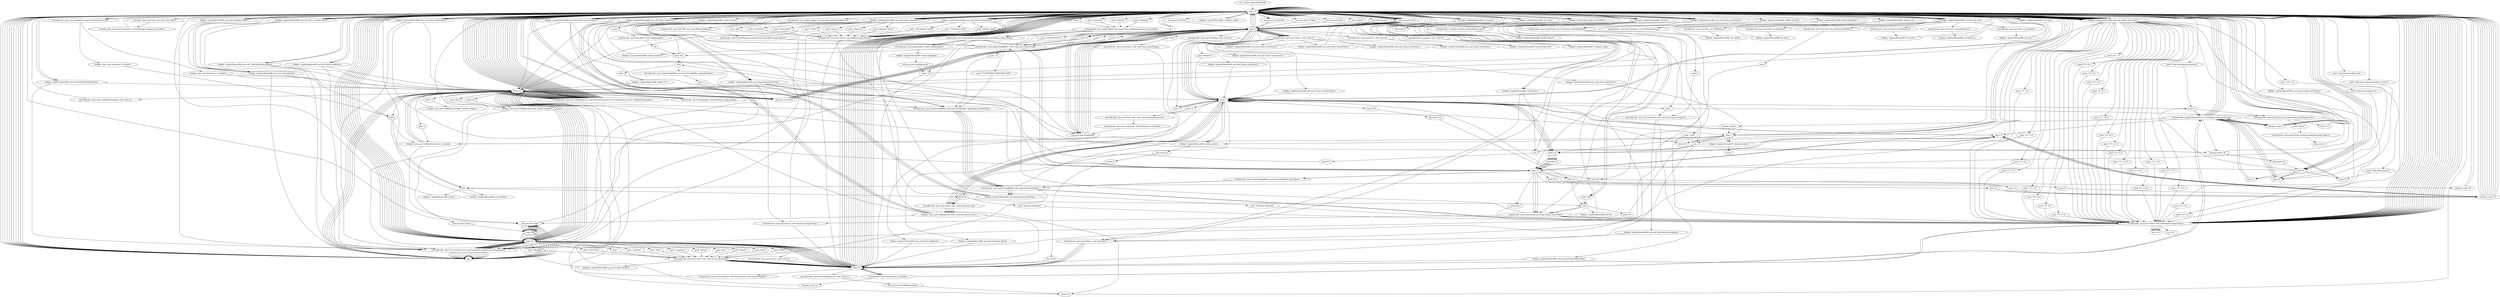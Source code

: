 digraph "" {
    "r0 := @this: JupiterMoons089"
    "load.r r0"
    "r0 := @this: JupiterMoons089"->"load.r r0";
    "staticget <java.awt.Color: java.awt.Color white>"
    "load.r r0"->"staticget <java.awt.Color: java.awt.Color white>";
    "virtualinvoke <java.awt.Component: void setBackground(java.awt.Color)>"
    "staticget <java.awt.Color: java.awt.Color white>"->"virtualinvoke <java.awt.Component: void setBackground(java.awt.Color)>";
    "virtualinvoke <java.awt.Component: void setBackground(java.awt.Color)>"->"load.r r0";
    "new java.awt.Font"
    "load.r r0"->"new java.awt.Font";
    "dup1.r"
    "new java.awt.Font"->"dup1.r";
    "push \"Helvetica\""
    "dup1.r"->"push \"Helvetica\"";
    "push 0"
    "push \"Helvetica\""->"push 0";
    "push 11"
    "push 0"->"push 11";
    "specialinvoke <java.awt.Font: void <init>(java.lang.String,int,int)>"
    "push 11"->"specialinvoke <java.awt.Font: void <init>(java.lang.String,int,int)>";
    "virtualinvoke <java.awt.Container: void setFont(java.awt.Font)>"
    "specialinvoke <java.awt.Font: void <init>(java.lang.String,int,int)>"->"virtualinvoke <java.awt.Container: void setFont(java.awt.Font)>";
    "new java.lang.StringBuffer"
    "virtualinvoke <java.awt.Container: void setFont(java.awt.Font)>"->"new java.lang.StringBuffer";
    "new java.lang.StringBuffer"->"dup1.r";
    "dup1.r"->"load.r r0";
    "virtualinvoke <java.applet.Applet: java.net.URL getDocumentBase()>"
    "load.r r0"->"virtualinvoke <java.applet.Applet: java.net.URL getDocumentBase()>";
    "virtualinvoke <java.net.URL: java.lang.String toString()>"
    "virtualinvoke <java.applet.Applet: java.net.URL getDocumentBase()>"->"virtualinvoke <java.net.URL: java.lang.String toString()>";
    "staticinvoke <java.lang.String: java.lang.String valueOf(java.lang.Object)>"
    "virtualinvoke <java.net.URL: java.lang.String toString()>"->"staticinvoke <java.lang.String: java.lang.String valueOf(java.lang.Object)>";
    "specialinvoke <java.lang.StringBuffer: void <init>(java.lang.String)>"
    "staticinvoke <java.lang.String: java.lang.String valueOf(java.lang.Object)>"->"specialinvoke <java.lang.StringBuffer: void <init>(java.lang.String)>";
    "push \"1234567890123456789012345\""
    "specialinvoke <java.lang.StringBuffer: void <init>(java.lang.String)>"->"push \"1234567890123456789012345\"";
    "virtualinvoke <java.lang.StringBuffer: java.lang.StringBuffer append(java.lang.String)>"
    "push \"1234567890123456789012345\""->"virtualinvoke <java.lang.StringBuffer: java.lang.StringBuffer append(java.lang.String)>";
    "virtualinvoke <java.lang.StringBuffer: java.lang.String toString()>"
    "virtualinvoke <java.lang.StringBuffer: java.lang.StringBuffer append(java.lang.String)>"->"virtualinvoke <java.lang.StringBuffer: java.lang.String toString()>";
    "virtualinvoke <java.lang.StringBuffer: java.lang.String toString()>"->"push 0";
    "push 27"
    "push 0"->"push 27";
    "virtualinvoke <java.lang.String: java.lang.String substring(int,int)>"
    "push 27"->"virtualinvoke <java.lang.String: java.lang.String substring(int,int)>";
    "store.r r2"
    "virtualinvoke <java.lang.String: java.lang.String substring(int,int)>"->"store.r r2";
    "store.r r2"->"load.r r0";
    "load.r r0"->"load.r r0";
    "push \"latitude\""
    "load.r r0"->"push \"latitude\"";
    "virtualinvoke <java.applet.Applet: java.lang.String getParameter(java.lang.String)>"
    "push \"latitude\""->"virtualinvoke <java.applet.Applet: java.lang.String getParameter(java.lang.String)>";
    "staticinvoke <java.lang.Double: java.lang.Double valueOf(java.lang.String)>"
    "virtualinvoke <java.applet.Applet: java.lang.String getParameter(java.lang.String)>"->"staticinvoke <java.lang.Double: java.lang.Double valueOf(java.lang.String)>";
    "virtualinvoke <java.lang.Double: double doubleValue()>"
    "staticinvoke <java.lang.Double: java.lang.Double valueOf(java.lang.String)>"->"virtualinvoke <java.lang.Double: double doubleValue()>";
    "fieldput <JupiterMoons089: double latitude>"
    "virtualinvoke <java.lang.Double: double doubleValue()>"->"fieldput <JupiterMoons089: double latitude>";
    "fieldput <JupiterMoons089: double latitude>"->"load.r r0";
    "load.r r0"->"load.r r0";
    "push \"longitude\""
    "load.r r0"->"push \"longitude\"";
    "push \"longitude\""->"virtualinvoke <java.applet.Applet: java.lang.String getParameter(java.lang.String)>";
    "virtualinvoke <java.applet.Applet: java.lang.String getParameter(java.lang.String)>"->"staticinvoke <java.lang.Double: java.lang.Double valueOf(java.lang.String)>";
    "staticinvoke <java.lang.Double: java.lang.Double valueOf(java.lang.String)>"->"virtualinvoke <java.lang.Double: double doubleValue()>";
    "fieldput <JupiterMoons089: double longitude>"
    "virtualinvoke <java.lang.Double: double doubleValue()>"->"fieldput <JupiterMoons089: double longitude>";
    "new java.awt.GridBagLayout"
    "fieldput <JupiterMoons089: double longitude>"->"new java.awt.GridBagLayout";
    "store.r r8"
    "new java.awt.GridBagLayout"->"store.r r8";
    "load.r r8"
    "store.r r8"->"load.r r8";
    "specialinvoke <java.awt.GridBagLayout: void <init>()>"
    "load.r r8"->"specialinvoke <java.awt.GridBagLayout: void <init>()>";
    "new java.awt.GridBagConstraints"
    "specialinvoke <java.awt.GridBagLayout: void <init>()>"->"new java.awt.GridBagConstraints";
    "store.r r9"
    "new java.awt.GridBagConstraints"->"store.r r9";
    "load.r r9"
    "store.r r9"->"load.r r9";
    "specialinvoke <java.awt.GridBagConstraints: void <init>()>"
    "load.r r9"->"specialinvoke <java.awt.GridBagConstraints: void <init>()>";
    "specialinvoke <java.awt.GridBagConstraints: void <init>()>"->"load.r r0";
    "load.r r0"->"load.r r8";
    "virtualinvoke <java.awt.Container: void setLayout(java.awt.LayoutManager)>"
    "load.r r8"->"virtualinvoke <java.awt.Container: void setLayout(java.awt.LayoutManager)>";
    "virtualinvoke <java.awt.Container: void setLayout(java.awt.LayoutManager)>"->"load.r r9";
    "new java.awt.Insets"
    "load.r r9"->"new java.awt.Insets";
    "new java.awt.Insets"->"dup1.r";
    "push 5"
    "dup1.r"->"push 5";
    "push 5"->"push 0";
    "push 0"->"push 0";
    "push 0"->"push 0";
    "specialinvoke <java.awt.Insets: void <init>(int,int,int,int)>"
    "push 0"->"specialinvoke <java.awt.Insets: void <init>(int,int,int,int)>";
    "fieldput <java.awt.GridBagConstraints: java.awt.Insets insets>"
    "specialinvoke <java.awt.Insets: void <init>(int,int,int,int)>"->"fieldput <java.awt.GridBagConstraints: java.awt.Insets insets>";
    "fieldput <java.awt.GridBagConstraints: java.awt.Insets insets>"->"load.r r9";
    "push 1.0"
    "load.r r9"->"push 1.0";
    "fieldput <java.awt.GridBagConstraints: double weightx>"
    "push 1.0"->"fieldput <java.awt.GridBagConstraints: double weightx>";
    "fieldput <java.awt.GridBagConstraints: double weightx>"->"load.r r9";
    "push 0.0"
    "load.r r9"->"push 0.0";
    "fieldput <java.awt.GridBagConstraints: double weighty>"
    "push 0.0"->"fieldput <java.awt.GridBagConstraints: double weighty>";
    "fieldput <java.awt.GridBagConstraints: double weighty>"->"load.r r0";
    "load.r r0"->"load.r r0";
    "virtualinvoke <java.awt.Component: java.awt.Dimension size()>"
    "load.r r0"->"virtualinvoke <java.awt.Component: java.awt.Dimension size()>";
    "fieldget <java.awt.Dimension: int width>"
    "virtualinvoke <java.awt.Component: java.awt.Dimension size()>"->"fieldget <java.awt.Dimension: int width>";
    "push 2"
    "fieldget <java.awt.Dimension: int width>"->"push 2";
    "div.i"
    "push 2"->"div.i";
    "fieldput <JupiterMoons089: int x0>"
    "div.i"->"fieldput <JupiterMoons089: int x0>";
    "fieldput <JupiterMoons089: int x0>"->"load.r r0";
    "load.r r0"->"load.r r0";
    "load.r r0"->"virtualinvoke <java.awt.Component: java.awt.Dimension size()>";
    "fieldget <java.awt.Dimension: int height>"
    "virtualinvoke <java.awt.Component: java.awt.Dimension size()>"->"fieldget <java.awt.Dimension: int height>";
    "fieldget <java.awt.Dimension: int height>"->"push 2";
    "push 2"->"div.i";
    "push 20"
    "div.i"->"push 20";
    "add.i"
    "push 20"->"add.i";
    "fieldput <JupiterMoons089: int y0>"
    "add.i"->"fieldput <JupiterMoons089: int y0>";
    "fieldput <JupiterMoons089: int y0>"->"load.r r0";
    "new compute"
    "load.r r0"->"new compute";
    "new compute"->"dup1.r";
    "specialinvoke <compute: void <init>()>"
    "dup1.r"->"specialinvoke <compute: void <init>()>";
    "fieldput <JupiterMoons089: compute comp>"
    "specialinvoke <compute: void <init>()>"->"fieldput <JupiterMoons089: compute comp>";
    "fieldput <JupiterMoons089: compute comp>"->"load.r r0";
    "new java.util.Date"
    "load.r r0"->"new java.util.Date";
    "new java.util.Date"->"dup1.r";
    "specialinvoke <java.util.Date: void <init>()>"
    "dup1.r"->"specialinvoke <java.util.Date: void <init>()>";
    "fieldput <JupiterMoons089: java.util.Date dat>"
    "specialinvoke <java.util.Date: void <init>()>"->"fieldput <JupiterMoons089: java.util.Date dat>";
    "fieldput <JupiterMoons089: java.util.Date dat>"->"load.r r0";
    "load.r r0"->"load.r r0";
    "fieldget <JupiterMoons089: java.util.Date dat>"
    "load.r r0"->"fieldget <JupiterMoons089: java.util.Date dat>";
    "virtualinvoke <java.util.Date: int getMinutes()>"
    "fieldget <JupiterMoons089: java.util.Date dat>"->"virtualinvoke <java.util.Date: int getMinutes()>";
    "fieldput <JupiterMoons089: int minutes>"
    "virtualinvoke <java.util.Date: int getMinutes()>"->"fieldput <JupiterMoons089: int minutes>";
    "fieldput <JupiterMoons089: int minutes>"->"load.r r0";
    "load.r r0"->"load.r r0";
    "load.r r0"->"fieldget <JupiterMoons089: java.util.Date dat>";
    "virtualinvoke <java.util.Date: int getDate()>"
    "fieldget <JupiterMoons089: java.util.Date dat>"->"virtualinvoke <java.util.Date: int getDate()>";
    "fieldput <JupiterMoons089: int date>"
    "virtualinvoke <java.util.Date: int getDate()>"->"fieldput <JupiterMoons089: int date>";
    "fieldput <JupiterMoons089: int date>"->"load.r r0";
    "load.r r0"->"load.r r0";
    "load.r r0"->"fieldget <JupiterMoons089: java.util.Date dat>";
    "virtualinvoke <java.util.Date: int getMonth()>"
    "fieldget <JupiterMoons089: java.util.Date dat>"->"virtualinvoke <java.util.Date: int getMonth()>";
    "fieldput <JupiterMoons089: int month>"
    "virtualinvoke <java.util.Date: int getMonth()>"->"fieldput <JupiterMoons089: int month>";
    "fieldput <JupiterMoons089: int month>"->"load.r r0";
    "load.r r0"->"load.r r0";
    "load.r r0"->"fieldget <JupiterMoons089: java.util.Date dat>";
    "virtualinvoke <java.util.Date: int getYear()>"
    "fieldget <JupiterMoons089: java.util.Date dat>"->"virtualinvoke <java.util.Date: int getYear()>";
    "fieldput <JupiterMoons089: int year>"
    "virtualinvoke <java.util.Date: int getYear()>"->"fieldput <JupiterMoons089: int year>";
    "fieldput <JupiterMoons089: int year>"->"load.r r0";
    "load.r r0"->"load.r r0";
    "load.r r0"->"fieldget <JupiterMoons089: java.util.Date dat>";
    "virtualinvoke <java.util.Date: int getHours()>"
    "fieldget <JupiterMoons089: java.util.Date dat>"->"virtualinvoke <java.util.Date: int getHours()>";
    "fieldput <JupiterMoons089: int hours>"
    "virtualinvoke <java.util.Date: int getHours()>"->"fieldput <JupiterMoons089: int hours>";
    "fieldput <JupiterMoons089: int hours>"->"load.r r0";
    "load.r r0"->"load.r r0";
    "load.r r0"->"fieldget <JupiterMoons089: java.util.Date dat>";
    "virtualinvoke <java.util.Date: int getTimezoneOffset()>"
    "fieldget <JupiterMoons089: java.util.Date dat>"->"virtualinvoke <java.util.Date: int getTimezoneOffset()>";
    "neg.i"
    "virtualinvoke <java.util.Date: int getTimezoneOffset()>"->"neg.i";
    "push 60"
    "neg.i"->"push 60";
    "push 60"->"div.i";
    "fieldput <JupiterMoons089: int locOffset>"
    "div.i"->"fieldput <JupiterMoons089: int locOffset>";
    "fieldput <JupiterMoons089: int locOffset>"->"load.r r0";
    "load.r r0"->"new java.lang.StringBuffer";
    "new java.lang.StringBuffer"->"dup1.r";
    "dup1.r"->"load.r r0";
    "fieldget <JupiterMoons089: int locOffset>"
    "load.r r0"->"fieldget <JupiterMoons089: int locOffset>";
    "staticinvoke <java.lang.String: java.lang.String valueOf(int)>"
    "fieldget <JupiterMoons089: int locOffset>"->"staticinvoke <java.lang.String: java.lang.String valueOf(int)>";
    "staticinvoke <java.lang.String: java.lang.String valueOf(int)>"->"specialinvoke <java.lang.StringBuffer: void <init>(java.lang.String)>";
    "push \" h\""
    "specialinvoke <java.lang.StringBuffer: void <init>(java.lang.String)>"->"push \" h\"";
    "push \" h\""->"virtualinvoke <java.lang.StringBuffer: java.lang.StringBuffer append(java.lang.String)>";
    "virtualinvoke <java.lang.StringBuffer: java.lang.StringBuffer append(java.lang.String)>"->"virtualinvoke <java.lang.StringBuffer: java.lang.String toString()>";
    "fieldput <JupiterMoons089: java.lang.String timeString>"
    "virtualinvoke <java.lang.StringBuffer: java.lang.String toString()>"->"fieldput <JupiterMoons089: java.lang.String timeString>";
    "fieldput <JupiterMoons089: java.lang.String timeString>"->"load.r r0";
    "load.r r0"->"fieldget <JupiterMoons089: int locOffset>";
    "ifle load.r r0"
    "fieldget <JupiterMoons089: int locOffset>"->"ifle load.r r0";
    "ifle load.r r0"->"load.r r0";
    "load.r r0"->"new java.lang.StringBuffer";
    "new java.lang.StringBuffer"->"dup1.r";
    "push \"+\""
    "dup1.r"->"push \"+\"";
    "push \"+\""->"specialinvoke <java.lang.StringBuffer: void <init>(java.lang.String)>";
    "specialinvoke <java.lang.StringBuffer: void <init>(java.lang.String)>"->"load.r r0";
    "fieldget <JupiterMoons089: java.lang.String timeString>"
    "load.r r0"->"fieldget <JupiterMoons089: java.lang.String timeString>";
    "fieldget <JupiterMoons089: java.lang.String timeString>"->"virtualinvoke <java.lang.StringBuffer: java.lang.StringBuffer append(java.lang.String)>";
    "virtualinvoke <java.lang.StringBuffer: java.lang.StringBuffer append(java.lang.String)>"->"virtualinvoke <java.lang.StringBuffer: java.lang.String toString()>";
    "virtualinvoke <java.lang.StringBuffer: java.lang.String toString()>"->"fieldput <JupiterMoons089: java.lang.String timeString>";
    "fieldput <JupiterMoons089: java.lang.String timeString>"->"load.r r0";
    "load.r r0"->"new java.lang.StringBuffer";
    "new java.lang.StringBuffer"->"dup1.r";
    "push \"UT \""
    "dup1.r"->"push \"UT \"";
    "push \"UT \""->"specialinvoke <java.lang.StringBuffer: void <init>(java.lang.String)>";
    "specialinvoke <java.lang.StringBuffer: void <init>(java.lang.String)>"->"load.r r0";
    "load.r r0"->"fieldget <JupiterMoons089: java.lang.String timeString>";
    "fieldget <JupiterMoons089: java.lang.String timeString>"->"virtualinvoke <java.lang.StringBuffer: java.lang.StringBuffer append(java.lang.String)>";
    "virtualinvoke <java.lang.StringBuffer: java.lang.StringBuffer append(java.lang.String)>"->"virtualinvoke <java.lang.StringBuffer: java.lang.String toString()>";
    "virtualinvoke <java.lang.StringBuffer: java.lang.String toString()>"->"fieldput <JupiterMoons089: java.lang.String timeString>";
    "fieldput <JupiterMoons089: java.lang.String timeString>"->"load.r r0";
    "load.r r0"->"load.r r0";
    "fieldget <JupiterMoons089: int hours>"
    "load.r r0"->"fieldget <JupiterMoons089: int hours>";
    "fieldget <JupiterMoons089: int hours>"->"load.r r0";
    "load.r r0"->"fieldget <JupiterMoons089: int locOffset>";
    "sub.i"
    "fieldget <JupiterMoons089: int locOffset>"->"sub.i";
    "i2d"
    "sub.i"->"i2d";
    "i2d"->"load.r r0";
    "fieldget <JupiterMoons089: int minutes>"
    "load.r r0"->"fieldget <JupiterMoons089: int minutes>";
    "fieldget <JupiterMoons089: int minutes>"->"i2d";
    "push 60.0"
    "i2d"->"push 60.0";
    "div.d"
    "push 60.0"->"div.d";
    "add.d"
    "div.d"->"add.d";
    "fieldput <JupiterMoons089: double UT>"
    "add.d"->"fieldput <JupiterMoons089: double UT>";
    "fieldput <JupiterMoons089: double UT>"->"load.r r9";
    "load.r r9"->"push 0";
    "fieldput <java.awt.GridBagConstraints: int gridy>"
    "push 0"->"fieldput <java.awt.GridBagConstraints: int gridy>";
    "new java.awt.Label"
    "fieldput <java.awt.GridBagConstraints: int gridy>"->"new java.awt.Label";
    "store.r i0"
    "new java.awt.Label"->"store.r i0";
    "load.r i0"
    "store.r i0"->"load.r i0";
    "push \"View\""
    "load.r i0"->"push \"View\"";
    "specialinvoke <java.awt.Label: void <init>(java.lang.String)>"
    "push \"View\""->"specialinvoke <java.awt.Label: void <init>(java.lang.String)>";
    "specialinvoke <java.awt.Label: void <init>(java.lang.String)>"->"load.r r8";
    "load.r r8"->"load.r i0";
    "load.r i0"->"load.r r9";
    "virtualinvoke <java.awt.GridBagLayout: void setConstraints(java.awt.Component,java.awt.GridBagConstraints)>"
    "load.r r9"->"virtualinvoke <java.awt.GridBagLayout: void setConstraints(java.awt.Component,java.awt.GridBagConstraints)>";
    "virtualinvoke <java.awt.GridBagLayout: void setConstraints(java.awt.Component,java.awt.GridBagConstraints)>"->"load.r r0";
    "load.r r0"->"load.r i0";
    "virtualinvoke <java.awt.Container: java.awt.Component add(java.awt.Component)>"
    "load.r i0"->"virtualinvoke <java.awt.Container: java.awt.Component add(java.awt.Component)>";
    "pop"
    "virtualinvoke <java.awt.Container: java.awt.Component add(java.awt.Component)>"->"pop";
    "pop"->"new java.awt.Label";
    "new java.awt.Label"->"store.r i0";
    "store.r i0"->"load.r i0";
    "push \"Details\""
    "load.r i0"->"push \"Details\"";
    "push \"Details\""->"specialinvoke <java.awt.Label: void <init>(java.lang.String)>";
    "specialinvoke <java.awt.Label: void <init>(java.lang.String)>"->"load.r r8";
    "load.r r8"->"load.r i0";
    "load.r i0"->"load.r r9";
    "load.r r9"->"virtualinvoke <java.awt.GridBagLayout: void setConstraints(java.awt.Component,java.awt.GridBagConstraints)>";
    "virtualinvoke <java.awt.GridBagLayout: void setConstraints(java.awt.Component,java.awt.GridBagConstraints)>"->"load.r r0";
    "load.r r0"->"load.r i0";
    "load.r i0"->"virtualinvoke <java.awt.Container: java.awt.Component add(java.awt.Component)>";
    "virtualinvoke <java.awt.Container: java.awt.Component add(java.awt.Component)>"->"pop";
    "pop"->"new java.awt.Label";
    "new java.awt.Label"->"store.r i0";
    "store.r i0"->"load.r i0";
    "push \"Year\""
    "load.r i0"->"push \"Year\"";
    "push \"Year\""->"specialinvoke <java.awt.Label: void <init>(java.lang.String)>";
    "specialinvoke <java.awt.Label: void <init>(java.lang.String)>"->"load.r r8";
    "load.r r8"->"load.r i0";
    "load.r i0"->"load.r r9";
    "load.r r9"->"virtualinvoke <java.awt.GridBagLayout: void setConstraints(java.awt.Component,java.awt.GridBagConstraints)>";
    "virtualinvoke <java.awt.GridBagLayout: void setConstraints(java.awt.Component,java.awt.GridBagConstraints)>"->"load.r r0";
    "load.r r0"->"load.r i0";
    "load.r i0"->"virtualinvoke <java.awt.Container: java.awt.Component add(java.awt.Component)>";
    "virtualinvoke <java.awt.Container: java.awt.Component add(java.awt.Component)>"->"pop";
    "pop"->"new java.awt.Label";
    "new java.awt.Label"->"store.r i0";
    "store.r i0"->"load.r i0";
    "push \"Month\""
    "load.r i0"->"push \"Month\"";
    "push \"Month\""->"specialinvoke <java.awt.Label: void <init>(java.lang.String)>";
    "specialinvoke <java.awt.Label: void <init>(java.lang.String)>"->"load.r r8";
    "load.r r8"->"load.r i0";
    "load.r i0"->"load.r r9";
    "load.r r9"->"virtualinvoke <java.awt.GridBagLayout: void setConstraints(java.awt.Component,java.awt.GridBagConstraints)>";
    "virtualinvoke <java.awt.GridBagLayout: void setConstraints(java.awt.Component,java.awt.GridBagConstraints)>"->"load.r r0";
    "load.r r0"->"load.r i0";
    "load.r i0"->"virtualinvoke <java.awt.Container: java.awt.Component add(java.awt.Component)>";
    "virtualinvoke <java.awt.Container: java.awt.Component add(java.awt.Component)>"->"pop";
    "pop"->"new java.awt.Label";
    "new java.awt.Label"->"store.r i0";
    "store.r i0"->"load.r i0";
    "push \"Date\""
    "load.r i0"->"push \"Date\"";
    "push \"Date\""->"specialinvoke <java.awt.Label: void <init>(java.lang.String)>";
    "specialinvoke <java.awt.Label: void <init>(java.lang.String)>"->"load.r r8";
    "load.r r8"->"load.r i0";
    "load.r i0"->"load.r r9";
    "load.r r9"->"virtualinvoke <java.awt.GridBagLayout: void setConstraints(java.awt.Component,java.awt.GridBagConstraints)>";
    "virtualinvoke <java.awt.GridBagLayout: void setConstraints(java.awt.Component,java.awt.GridBagConstraints)>"->"load.r r0";
    "load.r r0"->"load.r i0";
    "load.r i0"->"virtualinvoke <java.awt.Container: java.awt.Component add(java.awt.Component)>";
    "virtualinvoke <java.awt.Container: java.awt.Component add(java.awt.Component)>"->"pop";
    "pop"->"new java.awt.Label";
    "new java.awt.Label"->"store.r i0";
    "store.r i0"->"load.r i0";
    "push \"Hours\""
    "load.r i0"->"push \"Hours\"";
    "push \"Hours\""->"specialinvoke <java.awt.Label: void <init>(java.lang.String)>";
    "specialinvoke <java.awt.Label: void <init>(java.lang.String)>"->"load.r r8";
    "load.r r8"->"load.r i0";
    "load.r i0"->"load.r r9";
    "load.r r9"->"virtualinvoke <java.awt.GridBagLayout: void setConstraints(java.awt.Component,java.awt.GridBagConstraints)>";
    "virtualinvoke <java.awt.GridBagLayout: void setConstraints(java.awt.Component,java.awt.GridBagConstraints)>"->"load.r r0";
    "load.r r0"->"load.r i0";
    "load.r i0"->"virtualinvoke <java.awt.Container: java.awt.Component add(java.awt.Component)>";
    "virtualinvoke <java.awt.Container: java.awt.Component add(java.awt.Component)>"->"pop";
    "pop"->"new java.awt.Label";
    "new java.awt.Label"->"store.r i0";
    "store.r i0"->"load.r i0";
    "push \"Minutes\""
    "load.r i0"->"push \"Minutes\"";
    "push \"Minutes\""->"specialinvoke <java.awt.Label: void <init>(java.lang.String)>";
    "specialinvoke <java.awt.Label: void <init>(java.lang.String)>"->"load.r r8";
    "load.r r8"->"load.r i0";
    "load.r i0"->"load.r r9";
    "load.r r9"->"virtualinvoke <java.awt.GridBagLayout: void setConstraints(java.awt.Component,java.awt.GridBagConstraints)>";
    "virtualinvoke <java.awt.GridBagLayout: void setConstraints(java.awt.Component,java.awt.GridBagConstraints)>"->"load.r r0";
    "load.r r0"->"load.r i0";
    "load.r i0"->"virtualinvoke <java.awt.Container: java.awt.Component add(java.awt.Component)>";
    "virtualinvoke <java.awt.Container: java.awt.Component add(java.awt.Component)>"->"pop";
    "pop"->"new java.awt.Label";
    "new java.awt.Label"->"store.r i0";
    "store.r i0"->"load.r i0";
    "push \"\""
    "load.r i0"->"push \"\"";
    "push \"\""->"specialinvoke <java.awt.Label: void <init>(java.lang.String)>";
    "specialinvoke <java.awt.Label: void <init>(java.lang.String)>"->"load.r r8";
    "load.r r8"->"load.r i0";
    "load.r i0"->"load.r r9";
    "load.r r9"->"virtualinvoke <java.awt.GridBagLayout: void setConstraints(java.awt.Component,java.awt.GridBagConstraints)>";
    "virtualinvoke <java.awt.GridBagLayout: void setConstraints(java.awt.Component,java.awt.GridBagConstraints)>"->"load.r r0";
    "load.r r0"->"load.r i0";
    "load.r i0"->"virtualinvoke <java.awt.Container: java.awt.Component add(java.awt.Component)>";
    "virtualinvoke <java.awt.Container: java.awt.Component add(java.awt.Component)>"->"pop";
    "pop"->"load.r r9";
    "push 1"
    "load.r r9"->"push 1";
    "push 1"->"fieldput <java.awt.GridBagConstraints: int gridy>";
    "fieldput <java.awt.GridBagConstraints: int gridy>"->"load.r r9";
    "load.r r9"->"new java.awt.Insets";
    "new java.awt.Insets"->"dup1.r";
    "dup1.r"->"push 0";
    "push 10"
    "push 0"->"push 10";
    "push 10"->"push 0";
    "push 0"->"push 0";
    "push 0"->"specialinvoke <java.awt.Insets: void <init>(int,int,int,int)>";
    "specialinvoke <java.awt.Insets: void <init>(int,int,int,int)>"->"fieldput <java.awt.GridBagConstraints: java.awt.Insets insets>";
    "fieldput <java.awt.GridBagConstraints: java.awt.Insets insets>"->"load.r r0";
    "new java.awt.Choice"
    "load.r r0"->"new java.awt.Choice";
    "new java.awt.Choice"->"dup1.r";
    "specialinvoke <java.awt.Choice: void <init>()>"
    "dup1.r"->"specialinvoke <java.awt.Choice: void <init>()>";
    "fieldput <JupiterMoons089: java.awt.Choice viewChoice>"
    "specialinvoke <java.awt.Choice: void <init>()>"->"fieldput <JupiterMoons089: java.awt.Choice viewChoice>";
    "fieldput <JupiterMoons089: java.awt.Choice viewChoice>"->"load.r r0";
    "fieldget <JupiterMoons089: java.awt.Choice viewChoice>"
    "load.r r0"->"fieldget <JupiterMoons089: java.awt.Choice viewChoice>";
    "push \"Geocentric\""
    "fieldget <JupiterMoons089: java.awt.Choice viewChoice>"->"push \"Geocentric\"";
    "virtualinvoke <java.awt.Choice: void add(java.lang.String)>"
    "push \"Geocentric\""->"virtualinvoke <java.awt.Choice: void add(java.lang.String)>";
    "virtualinvoke <java.awt.Choice: void add(java.lang.String)>"->"load.r r0";
    "load.r r0"->"fieldget <JupiterMoons089: java.awt.Choice viewChoice>";
    "push \"Topocentric\""
    "fieldget <JupiterMoons089: java.awt.Choice viewChoice>"->"push \"Topocentric\"";
    "push \"Topocentric\""->"virtualinvoke <java.awt.Choice: void add(java.lang.String)>";
    "virtualinvoke <java.awt.Choice: void add(java.lang.String)>"->"load.r r0";
    "load.r r0"->"fieldget <JupiterMoons089: java.awt.Choice viewChoice>";
    "push \"Orbits\""
    "fieldget <JupiterMoons089: java.awt.Choice viewChoice>"->"push \"Orbits\"";
    "push \"Orbits\""->"virtualinvoke <java.awt.Choice: void add(java.lang.String)>";
    "virtualinvoke <java.awt.Choice: void add(java.lang.String)>"->"load.r r0";
    "load.r r0"->"fieldget <JupiterMoons089: java.awt.Choice viewChoice>";
    "push \"Zoom in\""
    "fieldget <JupiterMoons089: java.awt.Choice viewChoice>"->"push \"Zoom in\"";
    "push \"Zoom in\""->"virtualinvoke <java.awt.Choice: void add(java.lang.String)>";
    "virtualinvoke <java.awt.Choice: void add(java.lang.String)>"->"load.r r0";
    "load.r r0"->"fieldget <JupiterMoons089: java.awt.Choice viewChoice>";
    "push \"Zoom out\""
    "fieldget <JupiterMoons089: java.awt.Choice viewChoice>"->"push \"Zoom out\"";
    "push \"Zoom out\""->"virtualinvoke <java.awt.Choice: void add(java.lang.String)>";
    "virtualinvoke <java.awt.Choice: void add(java.lang.String)>"->"load.r r0";
    "load.r r0"->"fieldget <JupiterMoons089: java.awt.Choice viewChoice>";
    "push \"Diagram Moons\""
    "fieldget <JupiterMoons089: java.awt.Choice viewChoice>"->"push \"Diagram Moons\"";
    "push \"Diagram Moons\""->"virtualinvoke <java.awt.Choice: void add(java.lang.String)>";
    "virtualinvoke <java.awt.Choice: void add(java.lang.String)>"->"load.r r0";
    "load.r r0"->"fieldget <JupiterMoons089: java.awt.Choice viewChoice>";
    "push \"Sky\""
    "fieldget <JupiterMoons089: java.awt.Choice viewChoice>"->"push \"Sky\"";
    "push \"Sky\""->"virtualinvoke <java.awt.Choice: void add(java.lang.String)>";
    "virtualinvoke <java.awt.Choice: void add(java.lang.String)>"->"load.r r8";
    "load.r r8"->"load.r r0";
    "load.r r0"->"fieldget <JupiterMoons089: java.awt.Choice viewChoice>";
    "fieldget <JupiterMoons089: java.awt.Choice viewChoice>"->"load.r r9";
    "load.r r9"->"virtualinvoke <java.awt.GridBagLayout: void setConstraints(java.awt.Component,java.awt.GridBagConstraints)>";
    "virtualinvoke <java.awt.GridBagLayout: void setConstraints(java.awt.Component,java.awt.GridBagConstraints)>"->"load.r r0";
    "load.r r0"->"load.r r0";
    "load.r r0"->"fieldget <JupiterMoons089: java.awt.Choice viewChoice>";
    "fieldget <JupiterMoons089: java.awt.Choice viewChoice>"->"virtualinvoke <java.awt.Container: java.awt.Component add(java.awt.Component)>";
    "virtualinvoke <java.awt.Container: java.awt.Component add(java.awt.Component)>"->"pop";
    "pop"->"load.r r9";
    "load.r r9"->"new java.awt.Insets";
    "new java.awt.Insets"->"dup1.r";
    "dup1.r"->"push 0";
    "push 0"->"push 0";
    "push 0"->"push 0";
    "push 0"->"push 0";
    "push 0"->"specialinvoke <java.awt.Insets: void <init>(int,int,int,int)>";
    "specialinvoke <java.awt.Insets: void <init>(int,int,int,int)>"->"fieldput <java.awt.GridBagConstraints: java.awt.Insets insets>";
    "fieldput <java.awt.GridBagConstraints: java.awt.Insets insets>"->"load.r r0";
    "load.r r0"->"new java.awt.Choice";
    "new java.awt.Choice"->"dup1.r";
    "dup1.r"->"specialinvoke <java.awt.Choice: void <init>()>";
    "fieldput <JupiterMoons089: java.awt.Choice detailChoice>"
    "specialinvoke <java.awt.Choice: void <init>()>"->"fieldput <JupiterMoons089: java.awt.Choice detailChoice>";
    "fieldput <JupiterMoons089: java.awt.Choice detailChoice>"->"load.r r0";
    "fieldget <JupiterMoons089: java.awt.Choice detailChoice>"
    "load.r r0"->"fieldget <JupiterMoons089: java.awt.Choice detailChoice>";
    "push \"Grid Degrees on/off\""
    "fieldget <JupiterMoons089: java.awt.Choice detailChoice>"->"push \"Grid Degrees on/off\"";
    "push \"Grid Degrees on/off\""->"virtualinvoke <java.awt.Choice: void add(java.lang.String)>";
    "virtualinvoke <java.awt.Choice: void add(java.lang.String)>"->"load.r r0";
    "load.r r0"->"fieldget <JupiterMoons089: java.awt.Choice detailChoice>";
    "push \"Grid Radii on/off\""
    "fieldget <JupiterMoons089: java.awt.Choice detailChoice>"->"push \"Grid Radii on/off\"";
    "push \"Grid Radii on/off\""->"virtualinvoke <java.awt.Choice: void add(java.lang.String)>";
    "virtualinvoke <java.awt.Choice: void add(java.lang.String)>"->"load.r r0";
    "load.r r0"->"fieldget <JupiterMoons089: java.awt.Choice detailChoice>";
    "push \"Grid km on/off\""
    "fieldget <JupiterMoons089: java.awt.Choice detailChoice>"->"push \"Grid km on/off\"";
    "push \"Grid km on/off\""->"virtualinvoke <java.awt.Choice: void add(java.lang.String)>";
    "virtualinvoke <java.awt.Choice: void add(java.lang.String)>"->"load.r r0";
    "load.r r0"->"fieldget <JupiterMoons089: java.awt.Choice detailChoice>";
    "push \"Increase Diameter\""
    "fieldget <JupiterMoons089: java.awt.Choice detailChoice>"->"push \"Increase Diameter\"";
    "virtualinvoke <java.awt.Choice: void addItem(java.lang.String)>"
    "push \"Increase Diameter\""->"virtualinvoke <java.awt.Choice: void addItem(java.lang.String)>";
    "virtualinvoke <java.awt.Choice: void addItem(java.lang.String)>"->"load.r r0";
    "load.r r0"->"fieldget <JupiterMoons089: java.awt.Choice detailChoice>";
    "push \"Decrease Diameter\""
    "fieldget <JupiterMoons089: java.awt.Choice detailChoice>"->"push \"Decrease Diameter\"";
    "push \"Decrease Diameter\""->"virtualinvoke <java.awt.Choice: void addItem(java.lang.String)>";
    "virtualinvoke <java.awt.Choice: void addItem(java.lang.String)>"->"load.r r8";
    "load.r r8"->"load.r r0";
    "load.r r0"->"fieldget <JupiterMoons089: java.awt.Choice detailChoice>";
    "fieldget <JupiterMoons089: java.awt.Choice detailChoice>"->"load.r r9";
    "load.r r9"->"virtualinvoke <java.awt.GridBagLayout: void setConstraints(java.awt.Component,java.awt.GridBagConstraints)>";
    "virtualinvoke <java.awt.GridBagLayout: void setConstraints(java.awt.Component,java.awt.GridBagConstraints)>"->"load.r r0";
    "load.r r0"->"load.r r0";
    "load.r r0"->"fieldget <JupiterMoons089: java.awt.Choice detailChoice>";
    "fieldget <JupiterMoons089: java.awt.Choice detailChoice>"->"virtualinvoke <java.awt.Container: java.awt.Component add(java.awt.Component)>";
    "virtualinvoke <java.awt.Container: java.awt.Component add(java.awt.Component)>"->"pop";
    "pop"->"load.r r0";
    "load.r r0"->"new java.awt.Choice";
    "new java.awt.Choice"->"dup1.r";
    "dup1.r"->"specialinvoke <java.awt.Choice: void <init>()>";
    "fieldput <JupiterMoons089: java.awt.Choice yearChoice>"
    "specialinvoke <java.awt.Choice: void <init>()>"->"fieldput <JupiterMoons089: java.awt.Choice yearChoice>";
    "fieldput <JupiterMoons089: java.awt.Choice yearChoice>"->"load.r r0";
    "fieldget <JupiterMoons089: java.awt.Choice yearChoice>"
    "load.r r0"->"fieldget <JupiterMoons089: java.awt.Choice yearChoice>";
    "push \"1610\""
    "fieldget <JupiterMoons089: java.awt.Choice yearChoice>"->"push \"1610\"";
    "push \"1610\""->"virtualinvoke <java.awt.Choice: void addItem(java.lang.String)>";
    "virtualinvoke <java.awt.Choice: void addItem(java.lang.String)>"->"load.r r0";
    "fieldget <JupiterMoons089: int year>"
    "load.r r0"->"fieldget <JupiterMoons089: int year>";
    "push 1900"
    "fieldget <JupiterMoons089: int year>"->"push 1900";
    "push 1900"->"add.i";
    "push 110"
    "add.i"->"push 110";
    "push 110"->"sub.i";
    "store.i i0"
    "sub.i"->"store.i i0";
    "store.i i0"->"push 0";
    "store.i i52"
    "push 0"->"store.i i52";
    "goto load.i i52"
    "store.i i52"->"goto load.i i52";
    "load.i i52"
    "goto load.i i52"->"load.i i52";
    "push 211"
    "load.i i52"->"push 211";
    "ifcmplt.i load.r r0"
    "push 211"->"ifcmplt.i load.r r0";
    "ifcmplt.i load.r r0"->"load.r r0";
    "load.r r0"->"fieldget <JupiterMoons089: java.awt.Choice yearChoice>";
    "fieldget <JupiterMoons089: java.awt.Choice yearChoice>"->"load.r r0";
    "load.r r0"->"fieldget <JupiterMoons089: int year>";
    "fieldget <JupiterMoons089: int year>"->"push 1900";
    "push 1900"->"add.i";
    "add.i"->"staticinvoke <java.lang.String: java.lang.String valueOf(int)>";
    "virtualinvoke <java.awt.Choice: void select(java.lang.String)>"
    "staticinvoke <java.lang.String: java.lang.String valueOf(int)>"->"virtualinvoke <java.awt.Choice: void select(java.lang.String)>";
    "virtualinvoke <java.awt.Choice: void select(java.lang.String)>"->"load.r r8";
    "load.r r8"->"load.r r0";
    "load.r r0"->"fieldget <JupiterMoons089: java.awt.Choice yearChoice>";
    "fieldget <JupiterMoons089: java.awt.Choice yearChoice>"->"load.r r9";
    "load.r r9"->"virtualinvoke <java.awt.GridBagLayout: void setConstraints(java.awt.Component,java.awt.GridBagConstraints)>";
    "virtualinvoke <java.awt.GridBagLayout: void setConstraints(java.awt.Component,java.awt.GridBagConstraints)>"->"load.r r0";
    "load.r r0"->"load.r r0";
    "load.r r0"->"fieldget <JupiterMoons089: java.awt.Choice yearChoice>";
    "fieldget <JupiterMoons089: java.awt.Choice yearChoice>"->"virtualinvoke <java.awt.Container: java.awt.Component add(java.awt.Component)>";
    "virtualinvoke <java.awt.Container: java.awt.Component add(java.awt.Component)>"->"pop";
    "pop"->"load.r r0";
    "load.r r0"->"new java.awt.Choice";
    "new java.awt.Choice"->"dup1.r";
    "dup1.r"->"specialinvoke <java.awt.Choice: void <init>()>";
    "fieldput <JupiterMoons089: java.awt.Choice monthChoice>"
    "specialinvoke <java.awt.Choice: void <init>()>"->"fieldput <JupiterMoons089: java.awt.Choice monthChoice>";
    "fieldput <JupiterMoons089: java.awt.Choice monthChoice>"->"push 0";
    "push 0"->"store.i i0";
    "goto load.i i0"
    "store.i i0"->"goto load.i i0";
    "load.i i0"
    "goto load.i i0"->"load.i i0";
    "push 12"
    "load.i i0"->"push 12";
    "push 12"->"ifcmplt.i load.r r0";
    "ifcmplt.i load.r r0"->"load.r r0";
    "fieldget <JupiterMoons089: java.awt.Choice monthChoice>"
    "load.r r0"->"fieldget <JupiterMoons089: java.awt.Choice monthChoice>";
    "fieldget <JupiterMoons089: java.awt.Choice monthChoice>"->"load.r r0";
    "fieldget <JupiterMoons089: int month>"
    "load.r r0"->"fieldget <JupiterMoons089: int month>";
    "virtualinvoke <java.awt.Choice: void select(int)>"
    "fieldget <JupiterMoons089: int month>"->"virtualinvoke <java.awt.Choice: void select(int)>";
    "virtualinvoke <java.awt.Choice: void select(int)>"->"load.r r8";
    "load.r r8"->"load.r r0";
    "load.r r0"->"fieldget <JupiterMoons089: java.awt.Choice monthChoice>";
    "fieldget <JupiterMoons089: java.awt.Choice monthChoice>"->"load.r r9";
    "load.r r9"->"virtualinvoke <java.awt.GridBagLayout: void setConstraints(java.awt.Component,java.awt.GridBagConstraints)>";
    "virtualinvoke <java.awt.GridBagLayout: void setConstraints(java.awt.Component,java.awt.GridBagConstraints)>"->"load.r r0";
    "load.r r0"->"load.r r0";
    "load.r r0"->"fieldget <JupiterMoons089: java.awt.Choice monthChoice>";
    "fieldget <JupiterMoons089: java.awt.Choice monthChoice>"->"virtualinvoke <java.awt.Container: java.awt.Component add(java.awt.Component)>";
    "virtualinvoke <java.awt.Container: java.awt.Component add(java.awt.Component)>"->"pop";
    "pop"->"load.r r0";
    "load.r r0"->"new java.awt.Choice";
    "new java.awt.Choice"->"dup1.r";
    "dup1.r"->"specialinvoke <java.awt.Choice: void <init>()>";
    "fieldput <JupiterMoons089: java.awt.Choice dateChoice>"
    "specialinvoke <java.awt.Choice: void <init>()>"->"fieldput <JupiterMoons089: java.awt.Choice dateChoice>";
    "fieldput <JupiterMoons089: java.awt.Choice dateChoice>"->"push 1";
    "push 1"->"store.i i0";
    "store.i i0"->"goto load.i i0";
    "goto load.i i0"->"load.i i0";
    "push 32"
    "load.i i0"->"push 32";
    "push 32"->"ifcmplt.i load.r r0";
    "ifcmplt.i load.r r0"->"load.r r0";
    "fieldget <JupiterMoons089: java.awt.Choice dateChoice>"
    "load.r r0"->"fieldget <JupiterMoons089: java.awt.Choice dateChoice>";
    "fieldget <JupiterMoons089: java.awt.Choice dateChoice>"->"load.r r0";
    "fieldget <JupiterMoons089: int date>"
    "load.r r0"->"fieldget <JupiterMoons089: int date>";
    "fieldget <JupiterMoons089: int date>"->"push 1";
    "push 1"->"sub.i";
    "sub.i"->"virtualinvoke <java.awt.Choice: void select(int)>";
    "virtualinvoke <java.awt.Choice: void select(int)>"->"load.r r8";
    "load.r r8"->"load.r r0";
    "load.r r0"->"fieldget <JupiterMoons089: java.awt.Choice dateChoice>";
    "fieldget <JupiterMoons089: java.awt.Choice dateChoice>"->"load.r r9";
    "load.r r9"->"virtualinvoke <java.awt.GridBagLayout: void setConstraints(java.awt.Component,java.awt.GridBagConstraints)>";
    "virtualinvoke <java.awt.GridBagLayout: void setConstraints(java.awt.Component,java.awt.GridBagConstraints)>"->"load.r r0";
    "load.r r0"->"load.r r0";
    "load.r r0"->"fieldget <JupiterMoons089: java.awt.Choice dateChoice>";
    "fieldget <JupiterMoons089: java.awt.Choice dateChoice>"->"virtualinvoke <java.awt.Container: java.awt.Component add(java.awt.Component)>";
    "virtualinvoke <java.awt.Container: java.awt.Component add(java.awt.Component)>"->"pop";
    "pop"->"load.r r0";
    "load.r r0"->"new java.awt.Choice";
    "new java.awt.Choice"->"dup1.r";
    "dup1.r"->"specialinvoke <java.awt.Choice: void <init>()>";
    "fieldput <JupiterMoons089: java.awt.Choice hoursChoice>"
    "specialinvoke <java.awt.Choice: void <init>()>"->"fieldput <JupiterMoons089: java.awt.Choice hoursChoice>";
    "fieldput <JupiterMoons089: java.awt.Choice hoursChoice>"->"push 0";
    "push 0"->"store.i i0";
    "store.i i0"->"goto load.i i0";
    "goto load.i i0"->"load.i i0";
    "load.i i0"->"push 10";
    "push 10"->"ifcmplt.i load.r r0";
    "ifcmplt.i load.r r0"->"push 10";
    "push 10"->"store.i i0";
    "store.i i0"->"goto load.i i0";
    "goto load.i i0"->"load.i i0";
    "push 24"
    "load.i i0"->"push 24";
    "push 24"->"ifcmplt.i load.r r0";
    "ifcmplt.i load.r r0"->"load.r r0";
    "fieldget <JupiterMoons089: java.awt.Choice hoursChoice>"
    "load.r r0"->"fieldget <JupiterMoons089: java.awt.Choice hoursChoice>";
    "fieldget <JupiterMoons089: java.awt.Choice hoursChoice>"->"load.r r0";
    "load.r r0"->"fieldget <JupiterMoons089: int hours>";
    "fieldget <JupiterMoons089: int hours>"->"virtualinvoke <java.awt.Choice: void select(int)>";
    "virtualinvoke <java.awt.Choice: void select(int)>"->"load.r r8";
    "load.r r8"->"load.r r0";
    "load.r r0"->"fieldget <JupiterMoons089: java.awt.Choice hoursChoice>";
    "fieldget <JupiterMoons089: java.awt.Choice hoursChoice>"->"load.r r9";
    "load.r r9"->"virtualinvoke <java.awt.GridBagLayout: void setConstraints(java.awt.Component,java.awt.GridBagConstraints)>";
    "virtualinvoke <java.awt.GridBagLayout: void setConstraints(java.awt.Component,java.awt.GridBagConstraints)>"->"load.r r0";
    "load.r r0"->"load.r r0";
    "load.r r0"->"fieldget <JupiterMoons089: java.awt.Choice hoursChoice>";
    "fieldget <JupiterMoons089: java.awt.Choice hoursChoice>"->"virtualinvoke <java.awt.Container: java.awt.Component add(java.awt.Component)>";
    "virtualinvoke <java.awt.Container: java.awt.Component add(java.awt.Component)>"->"pop";
    "pop"->"load.r r0";
    "load.r r0"->"new java.awt.Choice";
    "new java.awt.Choice"->"dup1.r";
    "dup1.r"->"specialinvoke <java.awt.Choice: void <init>()>";
    "fieldput <JupiterMoons089: java.awt.Choice minChoice>"
    "specialinvoke <java.awt.Choice: void <init>()>"->"fieldput <JupiterMoons089: java.awt.Choice minChoice>";
    "fieldput <JupiterMoons089: java.awt.Choice minChoice>"->"push 0";
    "push 0"->"store.i i0";
    "store.i i0"->"goto load.i i0";
    "goto load.i i0"->"load.i i0";
    "load.i i0"->"push 10";
    "push 10"->"ifcmplt.i load.r r0";
    "ifcmplt.i load.r r0"->"push 10";
    "push 10"->"store.i i0";
    "store.i i0"->"goto load.i i0";
    "goto load.i i0"->"load.i i0";
    "load.i i0"->"push 60";
    "ifcmple.i load.r r0"
    "push 60"->"ifcmple.i load.r r0";
    "ifcmple.i load.r r0"->"load.r r0";
    "fieldget <JupiterMoons089: java.awt.Choice minChoice>"
    "load.r r0"->"fieldget <JupiterMoons089: java.awt.Choice minChoice>";
    "fieldget <JupiterMoons089: java.awt.Choice minChoice>"->"load.r r0";
    "load.r r0"->"fieldget <JupiterMoons089: int minutes>";
    "fieldget <JupiterMoons089: int minutes>"->"virtualinvoke <java.awt.Choice: void select(int)>";
    "virtualinvoke <java.awt.Choice: void select(int)>"->"load.r r8";
    "load.r r8"->"load.r r0";
    "load.r r0"->"fieldget <JupiterMoons089: java.awt.Choice minChoice>";
    "fieldget <JupiterMoons089: java.awt.Choice minChoice>"->"load.r r9";
    "load.r r9"->"virtualinvoke <java.awt.GridBagLayout: void setConstraints(java.awt.Component,java.awt.GridBagConstraints)>";
    "virtualinvoke <java.awt.GridBagLayout: void setConstraints(java.awt.Component,java.awt.GridBagConstraints)>"->"load.r r0";
    "load.r r0"->"load.r r0";
    "load.r r0"->"fieldget <JupiterMoons089: java.awt.Choice minChoice>";
    "fieldget <JupiterMoons089: java.awt.Choice minChoice>"->"virtualinvoke <java.awt.Container: java.awt.Component add(java.awt.Component)>";
    "virtualinvoke <java.awt.Container: java.awt.Component add(java.awt.Component)>"->"pop";
    "pop"->"load.r r9";
    "load.r r9"->"new java.awt.Insets";
    "new java.awt.Insets"->"dup1.r";
    "dup1.r"->"push 0";
    "push 0"->"push 0";
    "push 0"->"push 5";
    "push 5"->"push 0";
    "push 0"->"specialinvoke <java.awt.Insets: void <init>(int,int,int,int)>";
    "specialinvoke <java.awt.Insets: void <init>(int,int,int,int)>"->"fieldput <java.awt.GridBagConstraints: java.awt.Insets insets>";
    "fieldput <java.awt.GridBagConstraints: java.awt.Insets insets>"->"load.r r0";
    "new java.awt.Button"
    "load.r r0"->"new java.awt.Button";
    "new java.awt.Button"->"dup1.r";
    "push \"Now\""
    "dup1.r"->"push \"Now\"";
    "specialinvoke <java.awt.Button: void <init>(java.lang.String)>"
    "push \"Now\""->"specialinvoke <java.awt.Button: void <init>(java.lang.String)>";
    "fieldput <JupiterMoons089: java.awt.Button okButton>"
    "specialinvoke <java.awt.Button: void <init>(java.lang.String)>"->"fieldput <JupiterMoons089: java.awt.Button okButton>";
    "fieldput <JupiterMoons089: java.awt.Button okButton>"->"load.r r8";
    "load.r r8"->"load.r r0";
    "fieldget <JupiterMoons089: java.awt.Button okButton>"
    "load.r r0"->"fieldget <JupiterMoons089: java.awt.Button okButton>";
    "fieldget <JupiterMoons089: java.awt.Button okButton>"->"load.r r9";
    "load.r r9"->"virtualinvoke <java.awt.GridBagLayout: void setConstraints(java.awt.Component,java.awt.GridBagConstraints)>";
    "virtualinvoke <java.awt.GridBagLayout: void setConstraints(java.awt.Component,java.awt.GridBagConstraints)>"->"load.r r0";
    "load.r r0"->"load.r r0";
    "load.r r0"->"fieldget <JupiterMoons089: java.awt.Button okButton>";
    "fieldget <JupiterMoons089: java.awt.Button okButton>"->"virtualinvoke <java.awt.Container: java.awt.Component add(java.awt.Component)>";
    "virtualinvoke <java.awt.Container: java.awt.Component add(java.awt.Component)>"->"pop";
    "pop"->"load.r r9";
    "load.r r9"->"push 2";
    "push 2"->"fieldput <java.awt.GridBagConstraints: int gridy>";
    "fieldput <java.awt.GridBagConstraints: int gridy>"->"load.r r9";
    "load.r r9"->"new java.awt.Insets";
    "new java.awt.Insets"->"dup1.r";
    "dup1.r"->"push 0";
    "push 0"->"push 0";
    "push 0"->"push 0";
    "push 0"->"push 0";
    "push 0"->"specialinvoke <java.awt.Insets: void <init>(int,int,int,int)>";
    "specialinvoke <java.awt.Insets: void <init>(int,int,int,int)>"->"fieldput <java.awt.GridBagConstraints: java.awt.Insets insets>";
    "fieldput <java.awt.GridBagConstraints: java.awt.Insets insets>"->"new java.awt.Label";
    "new java.awt.Label"->"store.r i0";
    "store.r i0"->"load.r i0";
    "push \"Latitude:\""
    "load.r i0"->"push \"Latitude:\"";
    "push \"Latitude:\""->"specialinvoke <java.awt.Label: void <init>(java.lang.String)>";
    "specialinvoke <java.awt.Label: void <init>(java.lang.String)>"->"load.r r8";
    "load.r r8"->"load.r i0";
    "load.r i0"->"load.r r9";
    "load.r r9"->"virtualinvoke <java.awt.GridBagLayout: void setConstraints(java.awt.Component,java.awt.GridBagConstraints)>";
    "virtualinvoke <java.awt.GridBagLayout: void setConstraints(java.awt.Component,java.awt.GridBagConstraints)>"->"load.r r0";
    "load.r r0"->"load.r i0";
    "load.r i0"->"virtualinvoke <java.awt.Container: java.awt.Component add(java.awt.Component)>";
    "virtualinvoke <java.awt.Container: java.awt.Component add(java.awt.Component)>"->"pop";
    "pop"->"load.r r0";
    "new java.awt.TextField"
    "load.r r0"->"new java.awt.TextField";
    "new java.awt.TextField"->"dup1.r";
    "dup1.r"->"load.r r0";
    "fieldget <JupiterMoons089: double latitude>"
    "load.r r0"->"fieldget <JupiterMoons089: double latitude>";
    "staticinvoke <java.lang.String: java.lang.String valueOf(double)>"
    "fieldget <JupiterMoons089: double latitude>"->"staticinvoke <java.lang.String: java.lang.String valueOf(double)>";
    "push 6"
    "staticinvoke <java.lang.String: java.lang.String valueOf(double)>"->"push 6";
    "specialinvoke <java.awt.TextField: void <init>(java.lang.String,int)>"
    "push 6"->"specialinvoke <java.awt.TextField: void <init>(java.lang.String,int)>";
    "fieldput <JupiterMoons089: java.awt.TextField fieldLatDeg>"
    "specialinvoke <java.awt.TextField: void <init>(java.lang.String,int)>"->"fieldput <JupiterMoons089: java.awt.TextField fieldLatDeg>";
    "fieldput <JupiterMoons089: java.awt.TextField fieldLatDeg>"->"load.r r8";
    "load.r r8"->"load.r r0";
    "fieldget <JupiterMoons089: java.awt.TextField fieldLatDeg>"
    "load.r r0"->"fieldget <JupiterMoons089: java.awt.TextField fieldLatDeg>";
    "fieldget <JupiterMoons089: java.awt.TextField fieldLatDeg>"->"load.r r9";
    "load.r r9"->"virtualinvoke <java.awt.GridBagLayout: void setConstraints(java.awt.Component,java.awt.GridBagConstraints)>";
    "virtualinvoke <java.awt.GridBagLayout: void setConstraints(java.awt.Component,java.awt.GridBagConstraints)>"->"load.r r0";
    "load.r r0"->"load.r r0";
    "load.r r0"->"fieldget <JupiterMoons089: java.awt.TextField fieldLatDeg>";
    "fieldget <JupiterMoons089: java.awt.TextField fieldLatDeg>"->"virtualinvoke <java.awt.Container: java.awt.Component add(java.awt.Component)>";
    "virtualinvoke <java.awt.Container: java.awt.Component add(java.awt.Component)>"->"pop";
    "pop"->"new java.awt.Label";
    "new java.awt.Label"->"store.r i0";
    "store.r i0"->"load.r i0";
    "push \"Longitude:\""
    "load.r i0"->"push \"Longitude:\"";
    "push \"Longitude:\""->"specialinvoke <java.awt.Label: void <init>(java.lang.String)>";
    "specialinvoke <java.awt.Label: void <init>(java.lang.String)>"->"load.r r8";
    "load.r r8"->"load.r i0";
    "load.r i0"->"load.r r9";
    "load.r r9"->"virtualinvoke <java.awt.GridBagLayout: void setConstraints(java.awt.Component,java.awt.GridBagConstraints)>";
    "virtualinvoke <java.awt.GridBagLayout: void setConstraints(java.awt.Component,java.awt.GridBagConstraints)>"->"load.r r0";
    "load.r r0"->"load.r i0";
    "load.r i0"->"virtualinvoke <java.awt.Container: java.awt.Component add(java.awt.Component)>";
    "virtualinvoke <java.awt.Container: java.awt.Component add(java.awt.Component)>"->"pop";
    "pop"->"load.r r0";
    "load.r r0"->"new java.awt.TextField";
    "new java.awt.TextField"->"dup1.r";
    "dup1.r"->"load.r r0";
    "fieldget <JupiterMoons089: double longitude>"
    "load.r r0"->"fieldget <JupiterMoons089: double longitude>";
    "fieldget <JupiterMoons089: double longitude>"->"staticinvoke <java.lang.String: java.lang.String valueOf(double)>";
    "push 7"
    "staticinvoke <java.lang.String: java.lang.String valueOf(double)>"->"push 7";
    "push 7"->"specialinvoke <java.awt.TextField: void <init>(java.lang.String,int)>";
    "fieldput <JupiterMoons089: java.awt.TextField fieldLongDeg>"
    "specialinvoke <java.awt.TextField: void <init>(java.lang.String,int)>"->"fieldput <JupiterMoons089: java.awt.TextField fieldLongDeg>";
    "fieldput <JupiterMoons089: java.awt.TextField fieldLongDeg>"->"load.r r8";
    "load.r r8"->"load.r r0";
    "fieldget <JupiterMoons089: java.awt.TextField fieldLongDeg>"
    "load.r r0"->"fieldget <JupiterMoons089: java.awt.TextField fieldLongDeg>";
    "fieldget <JupiterMoons089: java.awt.TextField fieldLongDeg>"->"load.r r9";
    "load.r r9"->"virtualinvoke <java.awt.GridBagLayout: void setConstraints(java.awt.Component,java.awt.GridBagConstraints)>";
    "virtualinvoke <java.awt.GridBagLayout: void setConstraints(java.awt.Component,java.awt.GridBagConstraints)>"->"load.r r0";
    "load.r r0"->"load.r r0";
    "load.r r0"->"fieldget <JupiterMoons089: java.awt.TextField fieldLongDeg>";
    "fieldget <JupiterMoons089: java.awt.TextField fieldLongDeg>"->"virtualinvoke <java.awt.Container: java.awt.Component add(java.awt.Component)>";
    "virtualinvoke <java.awt.Container: java.awt.Component add(java.awt.Component)>"->"pop";
    "pop"->"new java.awt.Label";
    "new java.awt.Label"->"store.r i0";
    "store.r i0"->"load.r i0";
    "push \"Time Zone:\""
    "load.r i0"->"push \"Time Zone:\"";
    "push \"Time Zone:\""->"specialinvoke <java.awt.Label: void <init>(java.lang.String)>";
    "specialinvoke <java.awt.Label: void <init>(java.lang.String)>"->"load.r r8";
    "load.r r8"->"load.r i0";
    "load.r i0"->"load.r r9";
    "load.r r9"->"virtualinvoke <java.awt.GridBagLayout: void setConstraints(java.awt.Component,java.awt.GridBagConstraints)>";
    "virtualinvoke <java.awt.GridBagLayout: void setConstraints(java.awt.Component,java.awt.GridBagConstraints)>"->"load.r r0";
    "load.r r0"->"load.r i0";
    "load.r i0"->"virtualinvoke <java.awt.Container: java.awt.Component add(java.awt.Component)>";
    "virtualinvoke <java.awt.Container: java.awt.Component add(java.awt.Component)>"->"pop";
    "pop"->"load.r r0";
    "load.r r0"->"new java.awt.Choice";
    "new java.awt.Choice"->"dup1.r";
    "dup1.r"->"specialinvoke <java.awt.Choice: void <init>()>";
    "fieldput <JupiterMoons089: java.awt.Choice timeChoice>"
    "specialinvoke <java.awt.Choice: void <init>()>"->"fieldput <JupiterMoons089: java.awt.Choice timeChoice>";
    "fieldput <JupiterMoons089: java.awt.Choice timeChoice>"->"load.r r0";
    "fieldget <JupiterMoons089: java.awt.Choice timeChoice>"
    "load.r r0"->"fieldget <JupiterMoons089: java.awt.Choice timeChoice>";
    "push \"UT +0 h\""
    "fieldget <JupiterMoons089: java.awt.Choice timeChoice>"->"push \"UT +0 h\"";
    "push \"UT +0 h\""->"virtualinvoke <java.awt.Choice: void addItem(java.lang.String)>";
    "virtualinvoke <java.awt.Choice: void addItem(java.lang.String)>"->"load.r r0";
    "load.r r0"->"fieldget <JupiterMoons089: java.awt.Choice timeChoice>";
    "push \"UT +1 h\""
    "fieldget <JupiterMoons089: java.awt.Choice timeChoice>"->"push \"UT +1 h\"";
    "push \"UT +1 h\""->"virtualinvoke <java.awt.Choice: void addItem(java.lang.String)>";
    "virtualinvoke <java.awt.Choice: void addItem(java.lang.String)>"->"load.r r0";
    "load.r r0"->"fieldget <JupiterMoons089: java.awt.Choice timeChoice>";
    "push \"UT -1 h\""
    "fieldget <JupiterMoons089: java.awt.Choice timeChoice>"->"push \"UT -1 h\"";
    "push \"UT -1 h\""->"virtualinvoke <java.awt.Choice: void addItem(java.lang.String)>";
    "virtualinvoke <java.awt.Choice: void addItem(java.lang.String)>"->"load.r r0";
    "load.r r0"->"fieldget <JupiterMoons089: java.awt.Choice timeChoice>";
    "push \"UT +2 h\""
    "fieldget <JupiterMoons089: java.awt.Choice timeChoice>"->"push \"UT +2 h\"";
    "push \"UT +2 h\""->"virtualinvoke <java.awt.Choice: void addItem(java.lang.String)>";
    "virtualinvoke <java.awt.Choice: void addItem(java.lang.String)>"->"load.r r0";
    "load.r r0"->"fieldget <JupiterMoons089: java.awt.Choice timeChoice>";
    "push \"UT -2 h\""
    "fieldget <JupiterMoons089: java.awt.Choice timeChoice>"->"push \"UT -2 h\"";
    "push \"UT -2 h\""->"virtualinvoke <java.awt.Choice: void addItem(java.lang.String)>";
    "virtualinvoke <java.awt.Choice: void addItem(java.lang.String)>"->"load.r r0";
    "load.r r0"->"fieldget <JupiterMoons089: java.awt.Choice timeChoice>";
    "push \"UT +3 h\""
    "fieldget <JupiterMoons089: java.awt.Choice timeChoice>"->"push \"UT +3 h\"";
    "push \"UT +3 h\""->"virtualinvoke <java.awt.Choice: void addItem(java.lang.String)>";
    "virtualinvoke <java.awt.Choice: void addItem(java.lang.String)>"->"load.r r0";
    "load.r r0"->"fieldget <JupiterMoons089: java.awt.Choice timeChoice>";
    "push \"UT -3 h\""
    "fieldget <JupiterMoons089: java.awt.Choice timeChoice>"->"push \"UT -3 h\"";
    "push \"UT -3 h\""->"virtualinvoke <java.awt.Choice: void addItem(java.lang.String)>";
    "virtualinvoke <java.awt.Choice: void addItem(java.lang.String)>"->"load.r r0";
    "load.r r0"->"fieldget <JupiterMoons089: java.awt.Choice timeChoice>";
    "push \"UT +4 h\""
    "fieldget <JupiterMoons089: java.awt.Choice timeChoice>"->"push \"UT +4 h\"";
    "push \"UT +4 h\""->"virtualinvoke <java.awt.Choice: void addItem(java.lang.String)>";
    "virtualinvoke <java.awt.Choice: void addItem(java.lang.String)>"->"load.r r0";
    "load.r r0"->"fieldget <JupiterMoons089: java.awt.Choice timeChoice>";
    "push \"UT -4 h\""
    "fieldget <JupiterMoons089: java.awt.Choice timeChoice>"->"push \"UT -4 h\"";
    "push \"UT -4 h\""->"virtualinvoke <java.awt.Choice: void addItem(java.lang.String)>";
    "virtualinvoke <java.awt.Choice: void addItem(java.lang.String)>"->"load.r r0";
    "load.r r0"->"fieldget <JupiterMoons089: java.awt.Choice timeChoice>";
    "push \"UT +5 h\""
    "fieldget <JupiterMoons089: java.awt.Choice timeChoice>"->"push \"UT +5 h\"";
    "push \"UT +5 h\""->"virtualinvoke <java.awt.Choice: void addItem(java.lang.String)>";
    "virtualinvoke <java.awt.Choice: void addItem(java.lang.String)>"->"load.r r0";
    "load.r r0"->"fieldget <JupiterMoons089: java.awt.Choice timeChoice>";
    "push \"UT -5 h\""
    "fieldget <JupiterMoons089: java.awt.Choice timeChoice>"->"push \"UT -5 h\"";
    "push \"UT -5 h\""->"virtualinvoke <java.awt.Choice: void addItem(java.lang.String)>";
    "virtualinvoke <java.awt.Choice: void addItem(java.lang.String)>"->"load.r r0";
    "load.r r0"->"fieldget <JupiterMoons089: java.awt.Choice timeChoice>";
    "push \"UT +6 h\""
    "fieldget <JupiterMoons089: java.awt.Choice timeChoice>"->"push \"UT +6 h\"";
    "push \"UT +6 h\""->"virtualinvoke <java.awt.Choice: void addItem(java.lang.String)>";
    "virtualinvoke <java.awt.Choice: void addItem(java.lang.String)>"->"load.r r0";
    "load.r r0"->"fieldget <JupiterMoons089: java.awt.Choice timeChoice>";
    "push \"UT -6 h\""
    "fieldget <JupiterMoons089: java.awt.Choice timeChoice>"->"push \"UT -6 h\"";
    "push \"UT -6 h\""->"virtualinvoke <java.awt.Choice: void addItem(java.lang.String)>";
    "virtualinvoke <java.awt.Choice: void addItem(java.lang.String)>"->"load.r r0";
    "load.r r0"->"fieldget <JupiterMoons089: java.awt.Choice timeChoice>";
    "push \"UT +7 h\""
    "fieldget <JupiterMoons089: java.awt.Choice timeChoice>"->"push \"UT +7 h\"";
    "push \"UT +7 h\""->"virtualinvoke <java.awt.Choice: void addItem(java.lang.String)>";
    "virtualinvoke <java.awt.Choice: void addItem(java.lang.String)>"->"load.r r0";
    "load.r r0"->"fieldget <JupiterMoons089: java.awt.Choice timeChoice>";
    "push \"UT -7 h\""
    "fieldget <JupiterMoons089: java.awt.Choice timeChoice>"->"push \"UT -7 h\"";
    "push \"UT -7 h\""->"virtualinvoke <java.awt.Choice: void addItem(java.lang.String)>";
    "virtualinvoke <java.awt.Choice: void addItem(java.lang.String)>"->"load.r r0";
    "load.r r0"->"fieldget <JupiterMoons089: java.awt.Choice timeChoice>";
    "push \"UT +8 h\""
    "fieldget <JupiterMoons089: java.awt.Choice timeChoice>"->"push \"UT +8 h\"";
    "push \"UT +8 h\""->"virtualinvoke <java.awt.Choice: void addItem(java.lang.String)>";
    "virtualinvoke <java.awt.Choice: void addItem(java.lang.String)>"->"load.r r0";
    "load.r r0"->"fieldget <JupiterMoons089: java.awt.Choice timeChoice>";
    "push \"UT -8 h\""
    "fieldget <JupiterMoons089: java.awt.Choice timeChoice>"->"push \"UT -8 h\"";
    "push \"UT -8 h\""->"virtualinvoke <java.awt.Choice: void addItem(java.lang.String)>";
    "virtualinvoke <java.awt.Choice: void addItem(java.lang.String)>"->"load.r r0";
    "load.r r0"->"fieldget <JupiterMoons089: java.awt.Choice timeChoice>";
    "push \"UT +9 h\""
    "fieldget <JupiterMoons089: java.awt.Choice timeChoice>"->"push \"UT +9 h\"";
    "push \"UT +9 h\""->"virtualinvoke <java.awt.Choice: void addItem(java.lang.String)>";
    "virtualinvoke <java.awt.Choice: void addItem(java.lang.String)>"->"load.r r0";
    "load.r r0"->"fieldget <JupiterMoons089: java.awt.Choice timeChoice>";
    "push \"UT -9 h\""
    "fieldget <JupiterMoons089: java.awt.Choice timeChoice>"->"push \"UT -9 h\"";
    "push \"UT -9 h\""->"virtualinvoke <java.awt.Choice: void addItem(java.lang.String)>";
    "virtualinvoke <java.awt.Choice: void addItem(java.lang.String)>"->"load.r r0";
    "load.r r0"->"fieldget <JupiterMoons089: java.awt.Choice timeChoice>";
    "push \"UT +10 h\""
    "fieldget <JupiterMoons089: java.awt.Choice timeChoice>"->"push \"UT +10 h\"";
    "push \"UT +10 h\""->"virtualinvoke <java.awt.Choice: void addItem(java.lang.String)>";
    "virtualinvoke <java.awt.Choice: void addItem(java.lang.String)>"->"load.r r0";
    "load.r r0"->"fieldget <JupiterMoons089: java.awt.Choice timeChoice>";
    "push \"UT -10 h\""
    "fieldget <JupiterMoons089: java.awt.Choice timeChoice>"->"push \"UT -10 h\"";
    "push \"UT -10 h\""->"virtualinvoke <java.awt.Choice: void addItem(java.lang.String)>";
    "virtualinvoke <java.awt.Choice: void addItem(java.lang.String)>"->"load.r r0";
    "load.r r0"->"fieldget <JupiterMoons089: java.awt.Choice timeChoice>";
    "push \"UT +11 h\""
    "fieldget <JupiterMoons089: java.awt.Choice timeChoice>"->"push \"UT +11 h\"";
    "push \"UT +11 h\""->"virtualinvoke <java.awt.Choice: void addItem(java.lang.String)>";
    "virtualinvoke <java.awt.Choice: void addItem(java.lang.String)>"->"load.r r0";
    "load.r r0"->"fieldget <JupiterMoons089: java.awt.Choice timeChoice>";
    "push \"UT -11 h\""
    "fieldget <JupiterMoons089: java.awt.Choice timeChoice>"->"push \"UT -11 h\"";
    "push \"UT -11 h\""->"virtualinvoke <java.awt.Choice: void addItem(java.lang.String)>";
    "virtualinvoke <java.awt.Choice: void addItem(java.lang.String)>"->"load.r r0";
    "load.r r0"->"fieldget <JupiterMoons089: java.awt.Choice timeChoice>";
    "push \"UT +12 h\""
    "fieldget <JupiterMoons089: java.awt.Choice timeChoice>"->"push \"UT +12 h\"";
    "push \"UT +12 h\""->"virtualinvoke <java.awt.Choice: void addItem(java.lang.String)>";
    "virtualinvoke <java.awt.Choice: void addItem(java.lang.String)>"->"load.r r0";
    "load.r r0"->"fieldget <JupiterMoons089: java.awt.Choice timeChoice>";
    "push \"UT -12 h\""
    "fieldget <JupiterMoons089: java.awt.Choice timeChoice>"->"push \"UT -12 h\"";
    "push \"UT -12 h\""->"virtualinvoke <java.awt.Choice: void addItem(java.lang.String)>";
    "virtualinvoke <java.awt.Choice: void addItem(java.lang.String)>"->"load.r r0";
    "load.r r0"->"fieldget <JupiterMoons089: java.awt.Choice timeChoice>";
    "push \"UT +13 h\""
    "fieldget <JupiterMoons089: java.awt.Choice timeChoice>"->"push \"UT +13 h\"";
    "push \"UT +13 h\""->"virtualinvoke <java.awt.Choice: void addItem(java.lang.String)>";
    "virtualinvoke <java.awt.Choice: void addItem(java.lang.String)>"->"load.r r8";
    "load.r r8"->"load.r r0";
    "load.r r0"->"fieldget <JupiterMoons089: java.awt.Choice timeChoice>";
    "fieldget <JupiterMoons089: java.awt.Choice timeChoice>"->"load.r r9";
    "load.r r9"->"virtualinvoke <java.awt.GridBagLayout: void setConstraints(java.awt.Component,java.awt.GridBagConstraints)>";
    "virtualinvoke <java.awt.GridBagLayout: void setConstraints(java.awt.Component,java.awt.GridBagConstraints)>"->"load.r r0";
    "load.r r0"->"fieldget <JupiterMoons089: java.awt.Choice timeChoice>";
    "fieldget <JupiterMoons089: java.awt.Choice timeChoice>"->"load.r r0";
    "load.r r0"->"fieldget <JupiterMoons089: java.lang.String timeString>";
    "fieldget <JupiterMoons089: java.lang.String timeString>"->"virtualinvoke <java.awt.Choice: void select(java.lang.String)>";
    "virtualinvoke <java.awt.Choice: void select(java.lang.String)>"->"load.r r0";
    "load.r r0"->"load.r r0";
    "load.r r0"->"fieldget <JupiterMoons089: java.awt.Choice timeChoice>";
    "fieldget <JupiterMoons089: java.awt.Choice timeChoice>"->"virtualinvoke <java.awt.Container: java.awt.Component add(java.awt.Component)>";
    "virtualinvoke <java.awt.Container: java.awt.Component add(java.awt.Component)>"->"pop";
    "pop"->"load.r r0";
    "new java.awt.Checkbox"
    "load.r r0"->"new java.awt.Checkbox";
    "new java.awt.Checkbox"->"dup1.r";
    "specialinvoke <java.awt.Checkbox: void <init>()>"
    "dup1.r"->"specialinvoke <java.awt.Checkbox: void <init>()>";
    "fieldput <JupiterMoons089: java.awt.Checkbox dtBox>"
    "specialinvoke <java.awt.Checkbox: void <init>()>"->"fieldput <JupiterMoons089: java.awt.Checkbox dtBox>";
    "fieldput <JupiterMoons089: java.awt.Checkbox dtBox>"->"load.r r8";
    "load.r r8"->"load.r r0";
    "fieldget <JupiterMoons089: java.awt.Checkbox dtBox>"
    "load.r r0"->"fieldget <JupiterMoons089: java.awt.Checkbox dtBox>";
    "fieldget <JupiterMoons089: java.awt.Checkbox dtBox>"->"load.r r9";
    "load.r r9"->"virtualinvoke <java.awt.GridBagLayout: void setConstraints(java.awt.Component,java.awt.GridBagConstraints)>";
    "virtualinvoke <java.awt.GridBagLayout: void setConstraints(java.awt.Component,java.awt.GridBagConstraints)>"->"load.r r0";
    "load.r r0"->"fieldget <JupiterMoons089: java.awt.Checkbox dtBox>";
    "fieldget <JupiterMoons089: java.awt.Checkbox dtBox>"->"load.r r0";
    "fieldget <JupiterMoons089: boolean dt>"
    "load.r r0"->"fieldget <JupiterMoons089: boolean dt>";
    "virtualinvoke <java.awt.Checkbox: void setState(boolean)>"
    "fieldget <JupiterMoons089: boolean dt>"->"virtualinvoke <java.awt.Checkbox: void setState(boolean)>";
    "virtualinvoke <java.awt.Checkbox: void setState(boolean)>"->"load.r r0";
    "load.r r0"->"load.r r0";
    "load.r r0"->"fieldget <JupiterMoons089: java.awt.Checkbox dtBox>";
    "fieldget <JupiterMoons089: java.awt.Checkbox dtBox>"->"virtualinvoke <java.awt.Container: java.awt.Component add(java.awt.Component)>";
    "virtualinvoke <java.awt.Container: java.awt.Component add(java.awt.Component)>"->"pop";
    "pop"->"load.r r0";
    "load.r r0"->"load.r r0";
    "fieldget <JupiterMoons089: compute comp>"
    "load.r r0"->"fieldget <JupiterMoons089: compute comp>";
    "fieldget <JupiterMoons089: compute comp>"->"load.r r0";
    "load.r r0"->"fieldget <JupiterMoons089: int date>";
    "fieldget <JupiterMoons089: int date>"->"load.r r0";
    "load.r r0"->"fieldget <JupiterMoons089: int month>";
    "fieldget <JupiterMoons089: int month>"->"load.r r0";
    "load.r r0"->"fieldget <JupiterMoons089: int year>";
    "virtualinvoke <compute: double getDeltaT(int,int,int)>"
    "fieldget <JupiterMoons089: int year>"->"virtualinvoke <compute: double getDeltaT(int,int,int)>";
    "fieldput <JupiterMoons089: double deltaT>"
    "virtualinvoke <compute: double getDeltaT(int,int,int)>"->"fieldput <JupiterMoons089: double deltaT>";
    "fieldput <JupiterMoons089: double deltaT>"->"load.r r0";
    "load.r r0"->"new java.awt.Label";
    "new java.awt.Label"->"dup1.r";
    "dup1.r"->"new java.lang.StringBuffer";
    "new java.lang.StringBuffer"->"dup1.r";
    "push \"\u2206T=ET-UT=\""
    "dup1.r"->"push \"\u2206T=ET-UT=\"";
    "push \"\u2206T=ET-UT=\""->"specialinvoke <java.lang.StringBuffer: void <init>(java.lang.String)>";
    "push 10.0"
    "specialinvoke <java.lang.StringBuffer: void <init>(java.lang.String)>"->"push 10.0";
    "push 10.0"->"load.r r0";
    "fieldget <JupiterMoons089: double deltaT>"
    "load.r r0"->"fieldget <JupiterMoons089: double deltaT>";
    "mul.d"
    "fieldget <JupiterMoons089: double deltaT>"->"mul.d";
    "staticinvoke <java.lang.Math: long round(double)>"
    "mul.d"->"staticinvoke <java.lang.Math: long round(double)>";
    "l2d"
    "staticinvoke <java.lang.Math: long round(double)>"->"l2d";
    "l2d"->"push 10.0";
    "push 10.0"->"div.d";
    "virtualinvoke <java.lang.StringBuffer: java.lang.StringBuffer append(double)>"
    "div.d"->"virtualinvoke <java.lang.StringBuffer: java.lang.StringBuffer append(double)>";
    "push \"s\""
    "virtualinvoke <java.lang.StringBuffer: java.lang.StringBuffer append(double)>"->"push \"s\"";
    "push \"s\""->"virtualinvoke <java.lang.StringBuffer: java.lang.StringBuffer append(java.lang.String)>";
    "virtualinvoke <java.lang.StringBuffer: java.lang.StringBuffer append(java.lang.String)>"->"virtualinvoke <java.lang.StringBuffer: java.lang.String toString()>";
    "virtualinvoke <java.lang.StringBuffer: java.lang.String toString()>"->"specialinvoke <java.awt.Label: void <init>(java.lang.String)>";
    "fieldput <JupiterMoons089: java.awt.Label dtLabel>"
    "specialinvoke <java.awt.Label: void <init>(java.lang.String)>"->"fieldput <JupiterMoons089: java.awt.Label dtLabel>";
    "fieldput <JupiterMoons089: java.awt.Label dtLabel>"->"load.r r9";
    "load.r r9"->"new java.awt.Insets";
    "new java.awt.Insets"->"dup1.r";
    "dup1.r"->"push 0";
    "push 0"->"push 0";
    "push 0"->"push 0";
    "push 0"->"push 20";
    "push 20"->"specialinvoke <java.awt.Insets: void <init>(int,int,int,int)>";
    "specialinvoke <java.awt.Insets: void <init>(int,int,int,int)>"->"fieldput <java.awt.GridBagConstraints: java.awt.Insets insets>";
    "fieldput <java.awt.GridBagConstraints: java.awt.Insets insets>"->"load.r r8";
    "load.r r8"->"load.r r0";
    "fieldget <JupiterMoons089: java.awt.Label dtLabel>"
    "load.r r0"->"fieldget <JupiterMoons089: java.awt.Label dtLabel>";
    "fieldget <JupiterMoons089: java.awt.Label dtLabel>"->"load.r r9";
    "load.r r9"->"virtualinvoke <java.awt.GridBagLayout: void setConstraints(java.awt.Component,java.awt.GridBagConstraints)>";
    "virtualinvoke <java.awt.GridBagLayout: void setConstraints(java.awt.Component,java.awt.GridBagConstraints)>"->"load.r r0";
    "load.r r0"->"load.r r0";
    "load.r r0"->"fieldget <JupiterMoons089: java.awt.Label dtLabel>";
    "fieldget <JupiterMoons089: java.awt.Label dtLabel>"->"virtualinvoke <java.awt.Container: java.awt.Component add(java.awt.Component)>";
    "virtualinvoke <java.awt.Container: java.awt.Component add(java.awt.Component)>"->"pop";
    "pop"->"load.r r9";
    "push 3"
    "load.r r9"->"push 3";
    "push 3"->"fieldput <java.awt.GridBagConstraints: int gridy>";
    "fieldput <java.awt.GridBagConstraints: int gridy>"->"load.r r9";
    "push 160.0"
    "load.r r9"->"push 160.0";
    "push 160.0"->"fieldput <java.awt.GridBagConstraints: double weighty>";
    "new java.awt.Canvas"
    "fieldput <java.awt.GridBagConstraints: double weighty>"->"new java.awt.Canvas";
    "new java.awt.Canvas"->"store.r i0";
    "store.r i0"->"load.r i0";
    "specialinvoke <java.awt.Canvas: void <init>()>"
    "load.r i0"->"specialinvoke <java.awt.Canvas: void <init>()>";
    "specialinvoke <java.awt.Canvas: void <init>()>"->"load.r r8";
    "load.r r8"->"load.r i0";
    "load.r i0"->"load.r r9";
    "load.r r9"->"virtualinvoke <java.awt.GridBagLayout: void setConstraints(java.awt.Component,java.awt.GridBagConstraints)>";
    "virtualinvoke <java.awt.GridBagLayout: void setConstraints(java.awt.Component,java.awt.GridBagConstraints)>"->"load.r r0";
    "load.r r0"->"load.r i0";
    "load.r i0"->"virtualinvoke <java.awt.Container: java.awt.Component add(java.awt.Component)>";
    "virtualinvoke <java.awt.Container: java.awt.Component add(java.awt.Component)>"->"pop";
    "pop"->"load.r r0";
    "push \"email\""
    "load.r r0"->"push \"email\"";
    "push \"email\""->"virtualinvoke <java.applet.Applet: java.lang.String getParameter(java.lang.String)>";
    "virtualinvoke <java.applet.Applet: java.lang.String getParameter(java.lang.String)>"->"store.r r8";
    "store.r r8"->"load.r r0";
    "push \"password\""
    "load.r r0"->"push \"password\"";
    "push \"password\""->"virtualinvoke <java.applet.Applet: java.lang.String getParameter(java.lang.String)>";
    "virtualinvoke <java.applet.Applet: java.lang.String getParameter(java.lang.String)>"->"store.r r9";
    "store.r r9"->"load.r r0";
    "load.r r2"
    "load.r r0"->"load.r r2";
    "push 18"
    "load.r r2"->"push 18";
    "virtualinvoke <JupiterMoons089: int formula(java.lang.String,int)>"
    "push 18"->"virtualinvoke <JupiterMoons089: int formula(java.lang.String,int)>";
    "virtualinvoke <JupiterMoons089: int formula(java.lang.String,int)>"->"load.r r0";
    "push \"http://www.tyge.de\""
    "load.r r0"->"push \"http://www.tyge.de\"";
    "push \"http://www.tyge.de\""->"push 18";
    "push 18"->"virtualinvoke <JupiterMoons089: int formula(java.lang.String,int)>";
    "ifcmpeq.i push 1"
    "virtualinvoke <JupiterMoons089: int formula(java.lang.String,int)>"->"ifcmpeq.i push 1";
    "ifcmpeq.i push 1"->"load.r r0";
    "load.r r0"->"load.r r2";
    "push 22"
    "load.r r2"->"push 22";
    "push 22"->"virtualinvoke <JupiterMoons089: int formula(java.lang.String,int)>";
    "virtualinvoke <JupiterMoons089: int formula(java.lang.String,int)>"->"load.r r0";
    "push \"http://www.GeoAstro.de\""
    "load.r r0"->"push \"http://www.GeoAstro.de\"";
    "push \"http://www.GeoAstro.de\""->"push 22";
    "push 22"->"virtualinvoke <JupiterMoons089: int formula(java.lang.String,int)>";
    "virtualinvoke <JupiterMoons089: int formula(java.lang.String,int)>"->"ifcmpeq.i push 1";
    "ifcmpeq.i push 1"->"load.r r0";
    "load.r r0"->"load.r r2";
    "load.r r2"->"push 22";
    "push 22"->"virtualinvoke <JupiterMoons089: int formula(java.lang.String,int)>";
    "virtualinvoke <JupiterMoons089: int formula(java.lang.String,int)>"->"load.r r0";
    "push \"http://www.j-giesenviewItem==40.de\""
    "load.r r0"->"push \"http://www.j-giesenviewItem==40.de\"";
    "push \"http://www.j-giesenviewItem==40.de\""->"push 22";
    "push 22"->"virtualinvoke <JupiterMoons089: int formula(java.lang.String,int)>";
    "virtualinvoke <JupiterMoons089: int formula(java.lang.String,int)>"->"ifcmpeq.i push 1";
    "ifcmpeq.i push 1"->"load.r r0";
    "load.r r0"->"load.r r2";
    "push 21"
    "load.r r2"->"push 21";
    "push 21"->"virtualinvoke <JupiterMoons089: int formula(java.lang.String,int)>";
    "virtualinvoke <JupiterMoons089: int formula(java.lang.String,int)>"->"load.r r0";
    "push \"http://www.jgiesen.de\""
    "load.r r0"->"push \"http://www.jgiesen.de\"";
    "push \"http://www.jgiesen.de\""->"push 21";
    "push 21"->"virtualinvoke <JupiterMoons089: int formula(java.lang.String,int)>";
    "virtualinvoke <JupiterMoons089: int formula(java.lang.String,int)>"->"ifcmpeq.i push 1";
    "ifcmpeq.i push 1"->"load.r r0";
    "load.r r0"->"load.r r2";
    "load.r r2"->"push 27";
    "push 27"->"virtualinvoke <JupiterMoons089: int formula(java.lang.String,int)>";
    "virtualinvoke <JupiterMoons089: int formula(java.lang.String,int)>"->"load.r r0";
    "push \"http://www.jgiesen.business\""
    "load.r r0"->"push \"http://www.jgiesen.business\"";
    "push \"http://www.jgiesen.business\""->"push 27";
    "push 27"->"virtualinvoke <JupiterMoons089: int formula(java.lang.String,int)>";
    "ifcmpne.i push 0"
    "virtualinvoke <JupiterMoons089: int formula(java.lang.String,int)>"->"ifcmpne.i push 0";
    "ifcmpne.i push 0"->"push 1";
    "store.b i0"
    "push 1"->"store.b i0";
    "store.b i0"->"load.r r0";
    "load.r r0"->"push 1";
    "fieldput <JupiterMoons089: boolean online>"
    "push 1"->"fieldput <JupiterMoons089: boolean online>";
    "fieldput <JupiterMoons089: boolean online>"->"load.r r0";
    "load.r r0"->"push 0";
    "fieldput <JupiterMoons089: boolean demo>"
    "push 0"->"fieldput <JupiterMoons089: boolean demo>";
    "goto load.b i0"
    "fieldput <JupiterMoons089: boolean demo>"->"goto load.b i0";
    "load.b i0"
    "goto load.b i0"->"load.b i0";
    "ifne return"
    "load.b i0"->"ifne return";
    "ifne return"->"load.r r8";
    "virtualinvoke <java.lang.String: int length()>"
    "load.r r8"->"virtualinvoke <java.lang.String: int length()>";
    "ifeq goto load.r r2"
    "virtualinvoke <java.lang.String: int length()>"->"ifeq goto load.r r2";
    "ifeq goto load.r r2"->"load.r r9";
    "staticinvoke <java.lang.Integer: int parseInt(java.lang.String)>"
    "load.r r9"->"staticinvoke <java.lang.Integer: int parseInt(java.lang.String)>";
    "staticinvoke <java.lang.Integer: int parseInt(java.lang.String)>"->"load.r r0";
    "load.r r0"->"load.r r8";
    "load.r r8"->"load.r r8";
    "load.r r8"->"virtualinvoke <java.lang.String: int length()>";
    "virtualinvoke <java.lang.String: int length()>"->"virtualinvoke <JupiterMoons089: int formula(java.lang.String,int)>";
    "ifcmpeq.i load.r r0"
    "virtualinvoke <JupiterMoons089: int formula(java.lang.String,int)>"->"ifcmpeq.i load.r r0";
    "ifcmpeq.i load.r r0"->"load.r r9";
    "load.r r9"->"staticinvoke <java.lang.Integer: int parseInt(java.lang.String)>";
    "staticinvoke <java.lang.Integer: int parseInt(java.lang.String)>"->"load.r r0";
    "load.r r0"->"load.r r8";
    "load.r r8"->"load.r r8";
    "load.r r8"->"virtualinvoke <java.lang.String: int length()>";
    "virtualinvoke <java.lang.String: int length()>"->"virtualinvoke <JupiterMoons089: int formula(java.lang.String,int)>";
    "virtualinvoke <JupiterMoons089: int formula(java.lang.String,int)>"->"push 10";
    "push 10"->"sub.i";
    "sub.i"->"ifcmpeq.i load.r r0";
    "goto load.r r2"
    "ifcmpeq.i load.r r0"->"goto load.r r2";
    "goto load.r r2"->"load.r r2";
    "load.r r2"->"push 0";
    "push 0"->"push 7";
    "push 7"->"virtualinvoke <java.lang.String: java.lang.String substring(int,int)>";
    "push \"http://\""
    "virtualinvoke <java.lang.String: java.lang.String substring(int,int)>"->"push \"http://\"";
    "virtualinvoke <java.lang.String: boolean equals(java.lang.Object)>"
    "push \"http://\""->"virtualinvoke <java.lang.String: boolean equals(java.lang.Object)>";
    "ifeq return"
    "virtualinvoke <java.lang.String: boolean equals(java.lang.Object)>"->"ifeq return";
    "ifeq return"->"load.r r0";
    "load.r r0"->"push 1";
    "push 1"->"fieldput <JupiterMoons089: boolean demo>";
    "fieldput <JupiterMoons089: boolean demo>"->"load.r r0";
    "load.r r0"->"push 1";
    "push 1"->"fieldput <JupiterMoons089: boolean online>";
    "return"
    "fieldput <JupiterMoons089: boolean online>"->"return";
    "ifcmpeq.i load.r r0"->"load.r r0";
    "load.r r0"->"push 0";
    "push 0"->"fieldput <JupiterMoons089: boolean demo>";
    "ifcmpne.i push 0"->"push 0";
    "push 0"->"store.b i0";
    "ifcmple.i load.r r0"->"load.r r0";
    "load.r r0"->"fieldget <JupiterMoons089: java.awt.Choice minChoice>";
    "fieldget <JupiterMoons089: java.awt.Choice minChoice>"->"load.i i0";
    "load.i i0"->"staticinvoke <java.lang.String: java.lang.String valueOf(int)>";
    "staticinvoke <java.lang.String: java.lang.String valueOf(int)>"->"virtualinvoke <java.awt.Choice: void addItem(java.lang.String)>";
    "inc.i i0 1"
    "virtualinvoke <java.awt.Choice: void addItem(java.lang.String)>"->"inc.i i0 1";
    "ifcmplt.i load.r r0"->"load.r r0";
    "load.r r0"->"fieldget <JupiterMoons089: java.awt.Choice minChoice>";
    "fieldget <JupiterMoons089: java.awt.Choice minChoice>"->"new java.lang.StringBuffer";
    "new java.lang.StringBuffer"->"dup1.r";
    "push \"0\""
    "dup1.r"->"push \"0\"";
    "push \"0\""->"specialinvoke <java.lang.StringBuffer: void <init>(java.lang.String)>";
    "specialinvoke <java.lang.StringBuffer: void <init>(java.lang.String)>"->"load.i i0";
    "virtualinvoke <java.lang.StringBuffer: java.lang.StringBuffer append(int)>"
    "load.i i0"->"virtualinvoke <java.lang.StringBuffer: java.lang.StringBuffer append(int)>";
    "virtualinvoke <java.lang.StringBuffer: java.lang.StringBuffer append(int)>"->"virtualinvoke <java.lang.StringBuffer: java.lang.String toString()>";
    "virtualinvoke <java.lang.StringBuffer: java.lang.String toString()>"->"virtualinvoke <java.awt.Choice: void addItem(java.lang.String)>";
    "virtualinvoke <java.awt.Choice: void addItem(java.lang.String)>"->"inc.i i0 1";
    "ifcmplt.i load.r r0"->"load.r r0";
    "load.r r0"->"fieldget <JupiterMoons089: java.awt.Choice hoursChoice>";
    "fieldget <JupiterMoons089: java.awt.Choice hoursChoice>"->"load.i i0";
    "load.i i0"->"staticinvoke <java.lang.String: java.lang.String valueOf(int)>";
    "staticinvoke <java.lang.String: java.lang.String valueOf(int)>"->"virtualinvoke <java.awt.Choice: void addItem(java.lang.String)>";
    "virtualinvoke <java.awt.Choice: void addItem(java.lang.String)>"->"inc.i i0 1";
    "ifcmplt.i load.r r0"->"load.r r0";
    "load.r r0"->"fieldget <JupiterMoons089: java.awt.Choice hoursChoice>";
    "fieldget <JupiterMoons089: java.awt.Choice hoursChoice>"->"new java.lang.StringBuffer";
    "new java.lang.StringBuffer"->"dup1.r";
    "dup1.r"->"push \"0\"";
    "push \"0\""->"specialinvoke <java.lang.StringBuffer: void <init>(java.lang.String)>";
    "specialinvoke <java.lang.StringBuffer: void <init>(java.lang.String)>"->"load.i i0";
    "load.i i0"->"virtualinvoke <java.lang.StringBuffer: java.lang.StringBuffer append(int)>";
    "virtualinvoke <java.lang.StringBuffer: java.lang.StringBuffer append(int)>"->"virtualinvoke <java.lang.StringBuffer: java.lang.String toString()>";
    "virtualinvoke <java.lang.StringBuffer: java.lang.String toString()>"->"virtualinvoke <java.awt.Choice: void addItem(java.lang.String)>";
    "virtualinvoke <java.awt.Choice: void addItem(java.lang.String)>"->"inc.i i0 1";
    "ifcmplt.i load.r r0"->"load.r r0";
    "load.r r0"->"fieldget <JupiterMoons089: java.awt.Choice dateChoice>";
    "fieldget <JupiterMoons089: java.awt.Choice dateChoice>"->"load.i i0";
    "load.i i0"->"staticinvoke <java.lang.String: java.lang.String valueOf(int)>";
    "staticinvoke <java.lang.String: java.lang.String valueOf(int)>"->"virtualinvoke <java.awt.Choice: void addItem(java.lang.String)>";
    "virtualinvoke <java.awt.Choice: void addItem(java.lang.String)>"->"inc.i i0 1";
    "ifcmplt.i load.r r0"->"load.r r0";
    "load.r r0"->"fieldget <JupiterMoons089: java.awt.Choice monthChoice>";
    "fieldget <JupiterMoons089: java.awt.Choice monthChoice>"->"load.r r0";
    "fieldget <JupiterMoons089: java.lang.String[] monthArray>"
    "load.r r0"->"fieldget <JupiterMoons089: java.lang.String[] monthArray>";
    "fieldget <JupiterMoons089: java.lang.String[] monthArray>"->"load.i i0";
    "arrayread.r"
    "load.i i0"->"arrayread.r";
    "arrayread.r"->"virtualinvoke <java.awt.Choice: void addItem(java.lang.String)>";
    "virtualinvoke <java.awt.Choice: void addItem(java.lang.String)>"->"inc.i i0 1";
    "ifcmplt.i load.r r0"->"load.r r0";
    "load.r r0"->"fieldget <JupiterMoons089: java.awt.Choice yearChoice>";
    "fieldget <JupiterMoons089: java.awt.Choice yearChoice>"->"load.i i0";
    "load.i i0"->"load.i i52";
    "load.i i52"->"add.i";
    "add.i"->"staticinvoke <java.lang.String: java.lang.String valueOf(int)>";
    "staticinvoke <java.lang.String: java.lang.String valueOf(int)>"->"virtualinvoke <java.awt.Choice: void addItem(java.lang.String)>";
    "inc.i i52 1"
    "virtualinvoke <java.awt.Choice: void addItem(java.lang.String)>"->"inc.i i52 1";
}
